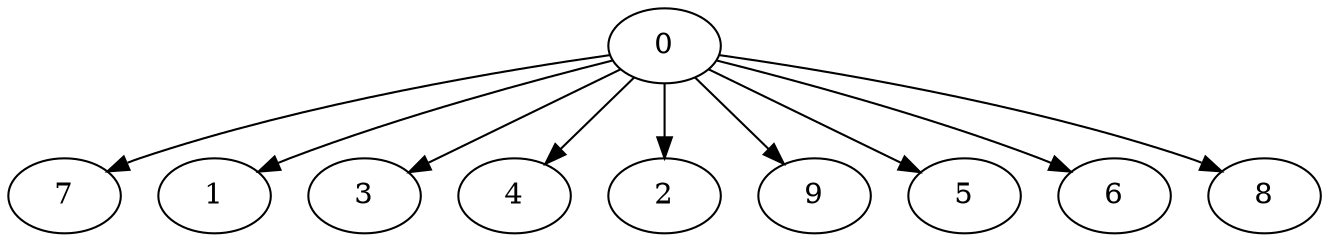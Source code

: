 digraph "Fork_Nodes_10_CCR_1.01_WeightType_Random" {
	graph ["Duplicate states"=0,
		GraphType=Fork,
		"Max states in OPEN"=0,
		Modes="120000ms; topo-ordered tasks, ; Pruning: task equivalence, fixed order ready list, ; F-value: ; Optimisation: best schedule length (\
SL) optimisation on equal, ",
		NumberOfTasks=10,
		"Pruned using list schedule length"=45,
		"States removed from OPEN"=0,
		TargetSystem="Homogeneous-4",
		"Time to schedule (ms)"=81,
		"Total idle time"=24,
		"Total schedule length"=24,
		"Total sequential time"=69,
		"Total states created"=85
	];
	0	["Finish time"=4,
		Processor=0,
		"Start time"=0,
		Weight=4];
	7	["Finish time"=23,
		Processor=0,
		"Start time"=13,
		Weight=10];
	0 -> 7	[Weight=12];
	1	["Finish time"=13,
		Processor=0,
		"Start time"=4,
		Weight=9];
	0 -> 1	[Weight=8];
	3	["Finish time"=16,
		Processor=1,
		"Start time"=7,
		Weight=9];
	0 -> 3	[Weight=3];
	4	["Finish time"=18,
		Processor=2,
		"Start time"=9,
		Weight=9];
	0 -> 4	[Weight=5];
	2	["Finish time"=22,
		Processor=3,
		"Start time"=14,
		Weight=8];
	0 -> 2	[Weight=8];
	9	["Finish time"=24,
		Processor=1,
		"Start time"=16,
		Weight=8];
	0 -> 9	[Weight=10];
	5	["Finish time"=14,
		Processor=3,
		"Start time"=8,
		Weight=6];
	0 -> 5	[Weight=4];
	6	["Finish time"=22,
		Processor=2,
		"Start time"=18,
		Weight=4];
	0 -> 6	[Weight=10];
	8	["Finish time"=24,
		Processor=2,
		"Start time"=22,
		Weight=2];
	0 -> 8	[Weight=10];
}
